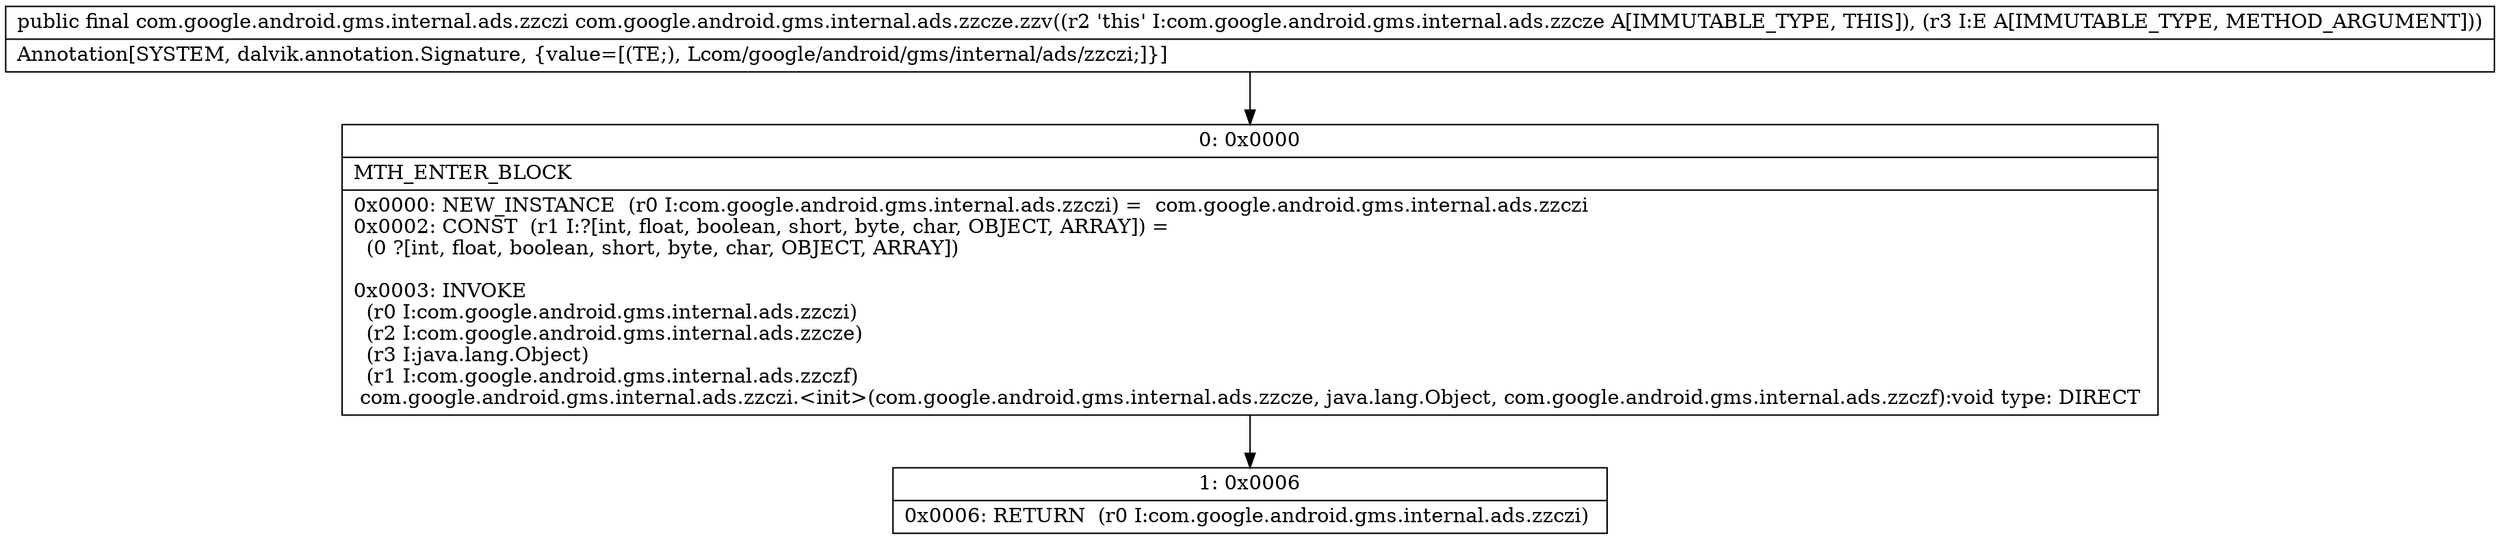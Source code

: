 digraph "CFG forcom.google.android.gms.internal.ads.zzcze.zzv(Ljava\/lang\/Object;)Lcom\/google\/android\/gms\/internal\/ads\/zzczi;" {
Node_0 [shape=record,label="{0\:\ 0x0000|MTH_ENTER_BLOCK\l|0x0000: NEW_INSTANCE  (r0 I:com.google.android.gms.internal.ads.zzczi) =  com.google.android.gms.internal.ads.zzczi \l0x0002: CONST  (r1 I:?[int, float, boolean, short, byte, char, OBJECT, ARRAY]) = \l  (0 ?[int, float, boolean, short, byte, char, OBJECT, ARRAY])\l \l0x0003: INVOKE  \l  (r0 I:com.google.android.gms.internal.ads.zzczi)\l  (r2 I:com.google.android.gms.internal.ads.zzcze)\l  (r3 I:java.lang.Object)\l  (r1 I:com.google.android.gms.internal.ads.zzczf)\l com.google.android.gms.internal.ads.zzczi.\<init\>(com.google.android.gms.internal.ads.zzcze, java.lang.Object, com.google.android.gms.internal.ads.zzczf):void type: DIRECT \l}"];
Node_1 [shape=record,label="{1\:\ 0x0006|0x0006: RETURN  (r0 I:com.google.android.gms.internal.ads.zzczi) \l}"];
MethodNode[shape=record,label="{public final com.google.android.gms.internal.ads.zzczi com.google.android.gms.internal.ads.zzcze.zzv((r2 'this' I:com.google.android.gms.internal.ads.zzcze A[IMMUTABLE_TYPE, THIS]), (r3 I:E A[IMMUTABLE_TYPE, METHOD_ARGUMENT]))  | Annotation[SYSTEM, dalvik.annotation.Signature, \{value=[(TE;), Lcom\/google\/android\/gms\/internal\/ads\/zzczi;]\}]\l}"];
MethodNode -> Node_0;
Node_0 -> Node_1;
}

